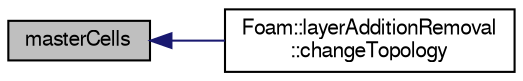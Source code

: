 digraph "masterCells"
{
  bgcolor="transparent";
  edge [fontname="FreeSans",fontsize="10",labelfontname="FreeSans",labelfontsize="10"];
  node [fontname="FreeSans",fontsize="10",shape=record];
  rankdir="LR";
  Node1 [label="masterCells",height=0.2,width=0.4,color="black", fillcolor="grey75", style="filled" fontcolor="black"];
  Node1 -> Node2 [dir="back",color="midnightblue",fontsize="10",style="solid",fontname="FreeSans"];
  Node2 [label="Foam::layerAdditionRemoval\l::changeTopology",height=0.2,width=0.4,color="black",URL="$a01237.html#a068d5efab18f428fe0fd6c1e962420a2",tooltip="Check for topology change. "];
}
